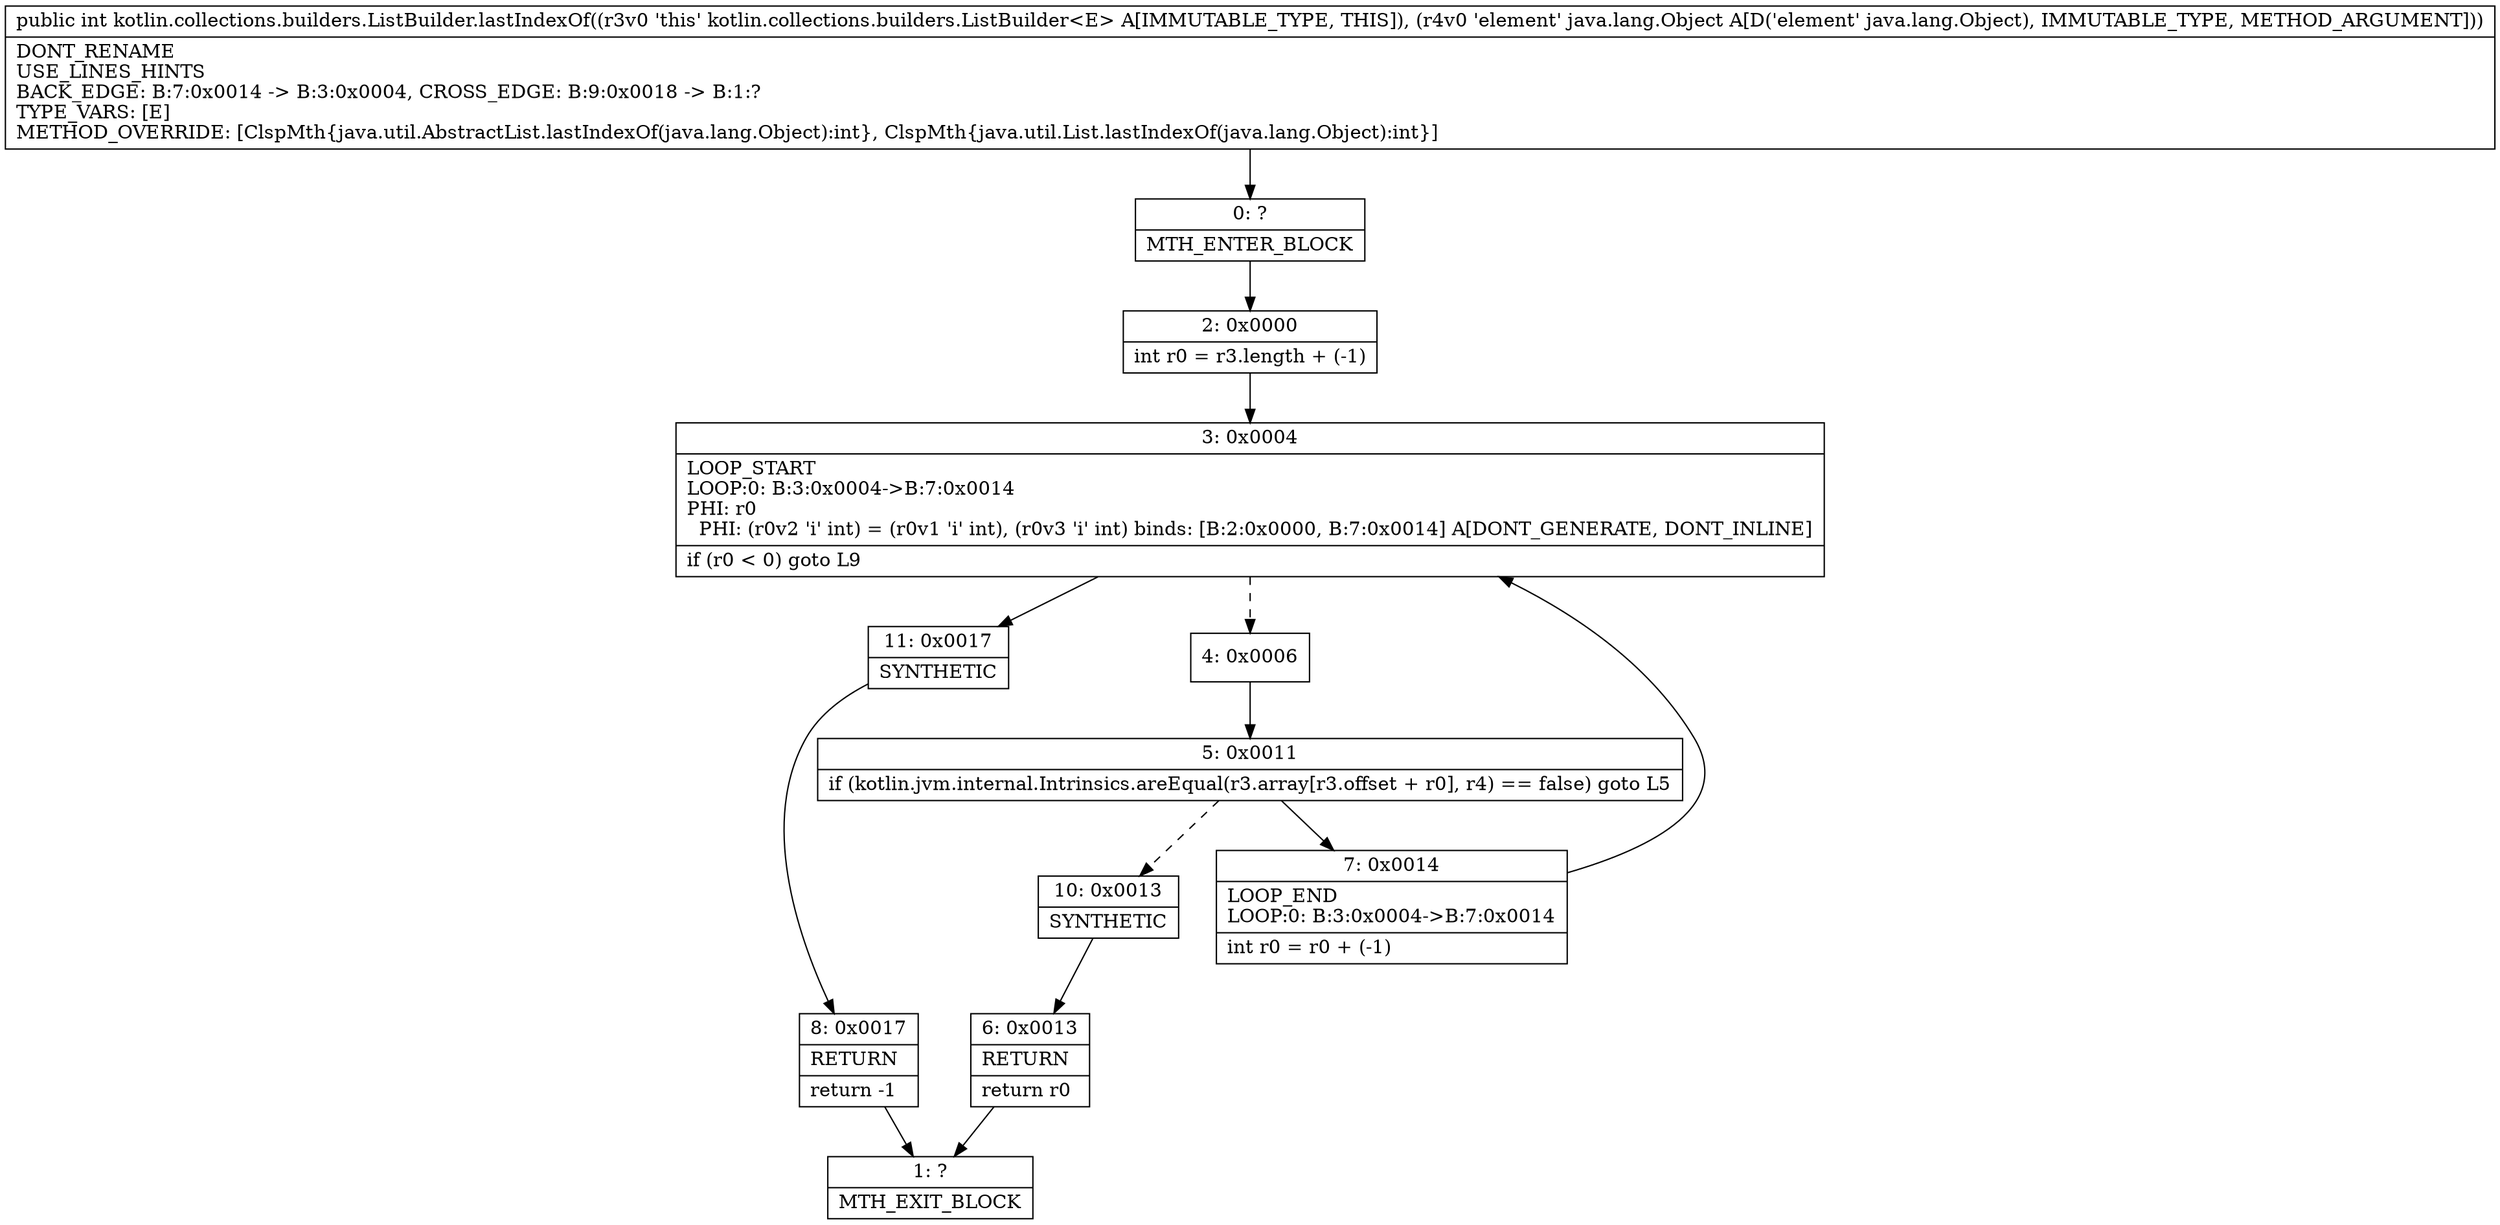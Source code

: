 digraph "CFG forkotlin.collections.builders.ListBuilder.lastIndexOf(Ljava\/lang\/Object;)I" {
Node_0 [shape=record,label="{0\:\ ?|MTH_ENTER_BLOCK\l}"];
Node_2 [shape=record,label="{2\:\ 0x0000|int r0 = r3.length + (\-1)\l}"];
Node_3 [shape=record,label="{3\:\ 0x0004|LOOP_START\lLOOP:0: B:3:0x0004\-\>B:7:0x0014\lPHI: r0 \l  PHI: (r0v2 'i' int) = (r0v1 'i' int), (r0v3 'i' int) binds: [B:2:0x0000, B:7:0x0014] A[DONT_GENERATE, DONT_INLINE]\l|if (r0 \< 0) goto L9\l}"];
Node_4 [shape=record,label="{4\:\ 0x0006}"];
Node_5 [shape=record,label="{5\:\ 0x0011|if (kotlin.jvm.internal.Intrinsics.areEqual(r3.array[r3.offset + r0], r4) == false) goto L5\l}"];
Node_7 [shape=record,label="{7\:\ 0x0014|LOOP_END\lLOOP:0: B:3:0x0004\-\>B:7:0x0014\l|int r0 = r0 + (\-1)\l}"];
Node_10 [shape=record,label="{10\:\ 0x0013|SYNTHETIC\l}"];
Node_6 [shape=record,label="{6\:\ 0x0013|RETURN\l|return r0\l}"];
Node_1 [shape=record,label="{1\:\ ?|MTH_EXIT_BLOCK\l}"];
Node_11 [shape=record,label="{11\:\ 0x0017|SYNTHETIC\l}"];
Node_8 [shape=record,label="{8\:\ 0x0017|RETURN\l|return \-1\l}"];
MethodNode[shape=record,label="{public int kotlin.collections.builders.ListBuilder.lastIndexOf((r3v0 'this' kotlin.collections.builders.ListBuilder\<E\> A[IMMUTABLE_TYPE, THIS]), (r4v0 'element' java.lang.Object A[D('element' java.lang.Object), IMMUTABLE_TYPE, METHOD_ARGUMENT]))  | DONT_RENAME\lUSE_LINES_HINTS\lBACK_EDGE: B:7:0x0014 \-\> B:3:0x0004, CROSS_EDGE: B:9:0x0018 \-\> B:1:?\lTYPE_VARS: [E]\lMETHOD_OVERRIDE: [ClspMth\{java.util.AbstractList.lastIndexOf(java.lang.Object):int\}, ClspMth\{java.util.List.lastIndexOf(java.lang.Object):int\}]\l}"];
MethodNode -> Node_0;Node_0 -> Node_2;
Node_2 -> Node_3;
Node_3 -> Node_4[style=dashed];
Node_3 -> Node_11;
Node_4 -> Node_5;
Node_5 -> Node_7;
Node_5 -> Node_10[style=dashed];
Node_7 -> Node_3;
Node_10 -> Node_6;
Node_6 -> Node_1;
Node_11 -> Node_8;
Node_8 -> Node_1;
}

